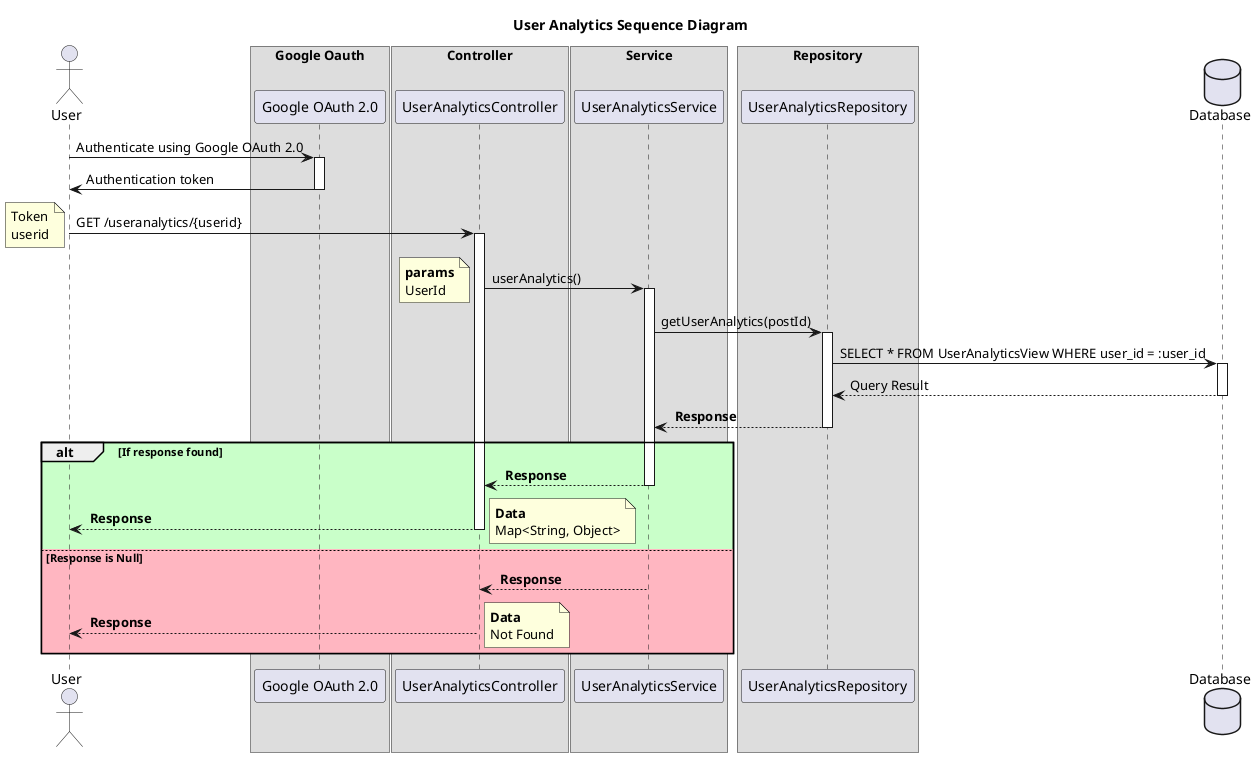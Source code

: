 @startuml
actor User
title User Analytics Sequence Diagram
box "Google Oauth"
participant "Google OAuth 2.0" as OAuth
end box

box "Controller"
participant "UserAnalyticsController" as Controller
end box
box "Service"
participant "UserAnalyticsService" as Service
end box
box "Repository"
participant "UserAnalyticsRepository" as Repository
end box
database Database


User -> OAuth: Authenticate using Google OAuth 2.0
activate OAuth
OAuth -> User: Authentication token
deactivate OAuth
User -> Controller:  GET /useranalytics/{userid}
activate Controller
note left
Token
userid
end note
Controller -> Service: userAnalytics()
activate Service
note left 
<b>params
UserId
end note
Service -> Repository: getUserAnalytics(postId)
activate Repository
Repository -> Database: SELECT * FROM UserAnalyticsView WHERE user_id = :user_id
activate Database
Database --> Repository: Query Result
deactivate Database
Repository --> Service: <b> Response
deactivate Repository 
alt #technology If response found
Service --> Controller:<b> Response
deactivate Service 
Controller --> User: <b> Response 
deactivate Controller

note right
<b>Data
Map<String, Object>
end note

else #lightpink Response is Null
Service --> Controller:<b> Response

Controller --> User: <b> Response
note right
<b>Data
Not Found
end note
end

@enduml
